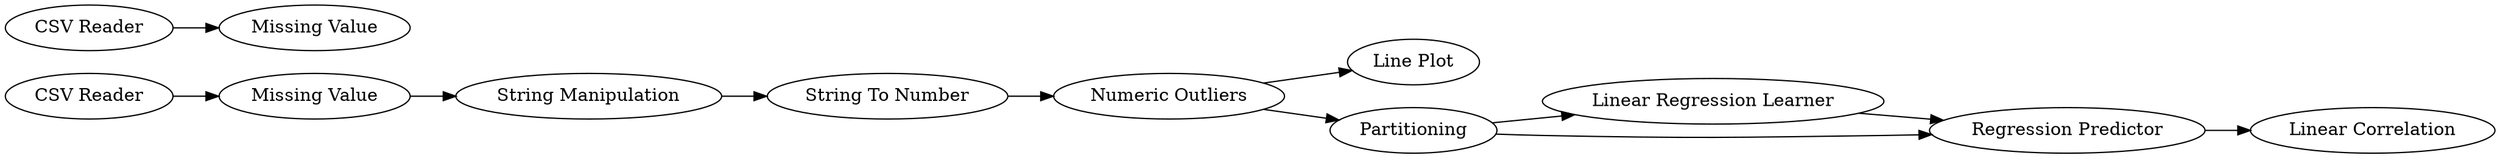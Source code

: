 digraph {
	1 [label="CSV Reader"]
	2 [label="Missing Value"]
	3 [label="Line Plot"]
	4 [label="Numeric Outliers"]
	5 [label="String Manipulation"]
	6 [label="String To Number"]
	7 [label=Partitioning]
	8 [label="Linear Regression Learner"]
	9 [label="Regression Predictor"]
	10 [label="Linear Correlation"]
	11 [label="CSV Reader"]
	12 [label="Missing Value"]
	1 -> 2
	2 -> 5
	4 -> 3
	4 -> 7
	5 -> 6
	6 -> 4
	7 -> 8
	7 -> 9
	8 -> 9
	9 -> 10
	11 -> 12
	rankdir=LR
}
